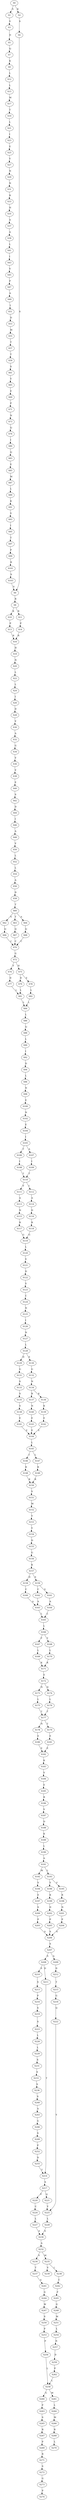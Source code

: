 strict digraph  {
	S0 -> S1 [ label = S ];
	S0 -> S2 [ label = K ];
	S1 -> S3 [ label = V ];
	S2 -> S4 [ label = S ];
	S3 -> S5 [ label = D ];
	S4 -> S6 [ label = S ];
	S5 -> S7 [ label = Q ];
	S6 -> S8 [ label = R ];
	S7 -> S9 [ label = K ];
	S8 -> S10 [ label = K ];
	S8 -> S11 [ label = R ];
	S9 -> S12 [ label = L ];
	S10 -> S13 [ label = P ];
	S11 -> S14 [ label = P ];
	S12 -> S15 [ label = L ];
	S13 -> S16 [ label = R ];
	S14 -> S16 [ label = R ];
	S15 -> S17 [ label = M ];
	S16 -> S18 [ label = H ];
	S17 -> S19 [ label = T ];
	S18 -> S20 [ label = N ];
	S19 -> S21 [ label = L ];
	S20 -> S22 [ label = L ];
	S21 -> S23 [ label = I ];
	S22 -> S24 [ label = L ];
	S23 -> S25 [ label = E ];
	S24 -> S26 [ label = I ];
	S25 -> S27 [ label = Y ];
	S26 -> S28 [ label = D ];
	S27 -> S29 [ label = N ];
	S28 -> S30 [ label = V ];
	S29 -> S31 [ label = N ];
	S30 -> S32 [ label = A ];
	S31 -> S33 [ label = R ];
	S32 -> S34 [ label = G ];
	S33 -> S35 [ label = H ];
	S34 -> S36 [ label = V ];
	S35 -> S37 [ label = A ];
	S36 -> S38 [ label = V ];
	S37 -> S39 [ label = A ];
	S38 -> S40 [ label = E ];
	S39 -> S41 [ label = L ];
	S40 -> S42 [ label = S ];
	S41 -> S43 [ label = I ];
	S42 -> S44 [ label = D ];
	S43 -> S45 [ label = V ];
	S44 -> S46 [ label = I ];
	S45 -> S47 [ label = P ];
	S46 -> S48 [ label = A ];
	S47 -> S49 [ label = A ];
	S48 -> S50 [ label = V ];
	S49 -> S51 [ label = I ];
	S50 -> S52 [ label = L ];
	S51 -> S53 [ label = D ];
	S52 -> S54 [ label = L ];
	S53 -> S55 [ label = M ];
	S54 -> S56 [ label = A ];
	S55 -> S57 [ label = T ];
	S56 -> S58 [ label = D ];
	S57 -> S59 [ label = T ];
	S58 -> S60 [ label = T ];
	S59 -> S61 [ label = S ];
	S60 -> S62 [ label = S ];
	S60 -> S63 [ label = T ];
	S60 -> S64 [ label = A ];
	S61 -> S65 [ label = Y ];
	S62 -> S66 [ label = Q ];
	S63 -> S67 [ label = Q ];
	S64 -> S68 [ label = Q ];
	S65 -> S69 [ label = E ];
	S66 -> S70 [ label = C ];
	S67 -> S70 [ label = C ];
	S68 -> S70 [ label = C ];
	S69 -> S71 [ label = P ];
	S70 -> S72 [ label = G ];
	S71 -> S73 [ label = N ];
	S72 -> S74 [ label = Y ];
	S72 -> S75 [ label = H ];
	S73 -> S76 [ label = Q ];
	S74 -> S77 [ label = D ];
	S75 -> S78 [ label = E ];
	S75 -> S79 [ label = D ];
	S76 -> S80 [ label = I ];
	S77 -> S81 [ label = L ];
	S78 -> S82 [ label = L ];
	S79 -> S81 [ label = L ];
	S80 -> S83 [ label = Q ];
	S81 -> S84 [ label = L ];
	S82 -> S84 [ label = L ];
	S83 -> S85 [ label = E ];
	S84 -> S86 [ label = L ];
	S85 -> S87 [ label = M ];
	S86 -> S88 [ label = Q ];
	S87 -> S89 [ label = L ];
	S88 -> S90 [ label = L ];
	S89 -> S91 [ label = K ];
	S90 -> S92 [ label = I ];
	S91 -> S93 [ label = V ];
	S92 -> S94 [ label = D ];
	S93 -> S95 [ label = I ];
	S94 -> S96 [ label = L ];
	S95 -> S97 [ label = T ];
	S96 -> S98 [ label = N ];
	S97 -> S99 [ label = P ];
	S98 -> S100 [ label = E ];
	S99 -> S101 [ label = R ];
	S100 -> S102 [ label = N ];
	S101 -> S103 [ label = S ];
	S102 -> S104 [ label = E ];
	S103 -> S6 [ label = S ];
	S104 -> S105 [ label = I ];
	S105 -> S106 [ label = T ];
	S105 -> S107 [ label = A ];
	S106 -> S108 [ label = I ];
	S107 -> S109 [ label = I ];
	S108 -> S110 [ label = T ];
	S109 -> S110 [ label = T ];
	S110 -> S111 [ label = V ];
	S110 -> S112 [ label = I ];
	S111 -> S113 [ label = A ];
	S112 -> S114 [ label = A ];
	S113 -> S115 [ label = N ];
	S114 -> S116 [ label = D ];
	S115 -> S117 [ label = R ];
	S116 -> S118 [ label = R ];
	S117 -> S119 [ label = G ];
	S118 -> S119 [ label = G ];
	S119 -> S120 [ label = L ];
	S120 -> S121 [ label = V ];
	S121 -> S122 [ label = D ];
	S122 -> S123 [ label = V ];
	S123 -> S124 [ label = C ];
	S124 -> S125 [ label = N ];
	S125 -> S126 [ label = I ];
	S126 -> S127 [ label = N ];
	S127 -> S128 [ label = L ];
	S128 -> S129 [ label = D ];
	S128 -> S130 [ label = E ];
	S129 -> S131 [ label = G ];
	S130 -> S132 [ label = G ];
	S131 -> S133 [ label = S ];
	S132 -> S134 [ label = N ];
	S133 -> S135 [ label = S ];
	S134 -> S136 [ label = K ];
	S134 -> S137 [ label = R ];
	S135 -> S138 [ label = S ];
	S136 -> S139 [ label = K ];
	S137 -> S140 [ label = N ];
	S138 -> S141 [ label = E ];
	S139 -> S142 [ label = E ];
	S140 -> S143 [ label = E ];
	S141 -> S144 [ label = E ];
	S142 -> S144 [ label = E ];
	S143 -> S144 [ label = E ];
	S144 -> S145 [ label = L ];
	S145 -> S146 [ label = I ];
	S145 -> S147 [ label = L ];
	S146 -> S148 [ label = K ];
	S147 -> S149 [ label = K ];
	S148 -> S150 [ label = K ];
	S149 -> S150 [ label = K ];
	S150 -> S151 [ label = V ];
	S151 -> S152 [ label = M ];
	S152 -> S153 [ label = Y ];
	S153 -> S154 [ label = Y ];
	S154 -> S155 [ label = D ];
	S155 -> S156 [ label = G ];
	S156 -> S157 [ label = K ];
	S157 -> S158 [ label = D ];
	S157 -> S159 [ label = E ];
	S158 -> S160 [ label = C ];
	S159 -> S161 [ label = S ];
	S159 -> S162 [ label = C ];
	S160 -> S163 [ label = A ];
	S161 -> S164 [ label = A ];
	S162 -> S163 [ label = A ];
	S163 -> S165 [ label = L ];
	S164 -> S165 [ label = L ];
	S165 -> S166 [ label = L ];
	S166 -> S167 [ label = F ];
	S166 -> S168 [ label = Y ];
	S167 -> S169 [ label = L ];
	S168 -> S170 [ label = L ];
	S169 -> S171 [ label = K ];
	S170 -> S171 [ label = K ];
	S171 -> S172 [ label = E ];
	S172 -> S173 [ label = N ];
	S172 -> S174 [ label = D ];
	S173 -> S175 [ label = L ];
	S174 -> S176 [ label = L ];
	S175 -> S177 [ label = T ];
	S176 -> S177 [ label = T ];
	S177 -> S178 [ label = N ];
	S177 -> S179 [ label = T ];
	S178 -> S180 [ label = E ];
	S179 -> S181 [ label = E ];
	S180 -> S182 [ label = E ];
	S181 -> S182 [ label = E ];
	S182 -> S183 [ label = K ];
	S183 -> S184 [ label = V ];
	S184 -> S185 [ label = E ];
	S185 -> S186 [ label = R ];
	S186 -> S187 [ label = V ];
	S187 -> S188 [ label = D ];
	S188 -> S189 [ label = K ];
	S189 -> S190 [ label = L ];
	S190 -> S191 [ label = A ];
	S191 -> S192 [ label = M ];
	S191 -> S193 [ label = L ];
	S192 -> S194 [ label = V ];
	S193 -> S195 [ label = F ];
	S193 -> S196 [ label = Y ];
	S194 -> S197 [ label = E ];
	S195 -> S198 [ label = R ];
	S196 -> S199 [ label = K ];
	S197 -> S200 [ label = S ];
	S198 -> S201 [ label = N ];
	S199 -> S202 [ label = D ];
	S200 -> S203 [ label = P ];
	S201 -> S204 [ label = P ];
	S202 -> S205 [ label = P ];
	S203 -> S206 [ label = S ];
	S204 -> S206 [ label = S ];
	S205 -> S206 [ label = S ];
	S206 -> S207 [ label = S ];
	S207 -> S208 [ label = S ];
	S207 -> S209 [ label = A ];
	S208 -> S210 [ label = S ];
	S208 -> S211 [ label = D ];
	S209 -> S212 [ label = D ];
	S210 -> S213 [ label = S ];
	S211 -> S214 [ label = T ];
	S212 -> S215 [ label = T ];
	S213 -> S216 [ label = P ];
	S214 -> S217 [ label = S ];
	S215 -> S218 [ label = G ];
	S216 -> S219 [ label = S ];
	S217 -> S220 [ label = P ];
	S217 -> S221 [ label = Q ];
	S218 -> S222 [ label = Q ];
	S219 -> S223 [ label = S ];
	S220 -> S224 [ label = C ];
	S221 -> S225 [ label = Y ];
	S222 -> S225 [ label = Y ];
	S223 -> S226 [ label = L ];
	S224 -> S227 [ label = L ];
	S225 -> S228 [ label = L ];
	S226 -> S229 [ label = L ];
	S227 -> S230 [ label = A ];
	S228 -> S230 [ label = A ];
	S229 -> S231 [ label = S ];
	S230 -> S232 [ label = A ];
	S231 -> S233 [ label = S ];
	S232 -> S234 [ label = V ];
	S232 -> S235 [ label = M ];
	S233 -> S236 [ label = S ];
	S234 -> S237 [ label = T ];
	S235 -> S238 [ label = I ];
	S235 -> S239 [ label = V ];
	S236 -> S240 [ label = S ];
	S237 -> S241 [ label = A ];
	S238 -> S242 [ label = C ];
	S240 -> S243 [ label = A ];
	S241 -> S244 [ label = G ];
	S242 -> S245 [ label = F ];
	S243 -> S246 [ label = G ];
	S244 -> S247 [ label = W ];
	S245 -> S248 [ label = G ];
	S246 -> S249 [ label = S ];
	S247 -> S250 [ label = S ];
	S248 -> S251 [ label = M ];
	S249 -> S252 [ label = P ];
	S250 -> S253 [ label = P ];
	S251 -> S254 [ label = L ];
	S252 -> S255 [ label = D ];
	S253 -> S256 [ label = P ];
	S254 -> S257 [ label = N ];
	S255 -> S214 [ label = T ];
	S256 -> S258 [ label = L ];
	S257 -> S259 [ label = D ];
	S258 -> S260 [ label = G ];
	S258 -> S261 [ label = M ];
	S259 -> S262 [ label = P ];
	S260 -> S263 [ label = P ];
	S261 -> S264 [ label = L ];
	S262 -> S258 [ label = L ];
	S263 -> S265 [ label = S ];
	S264 -> S266 [ label = M ];
	S265 -> S267 [ label = R ];
	S266 -> S268 [ label = R ];
	S267 -> S269 [ label = P ];
	S268 -> S270 [ label = L ];
	S269 -> S271 [ label = R ];
	S271 -> S272 [ label = S ];
	S272 -> S273 [ label = G ];
	S273 -> S274 [ label = P ];
}
